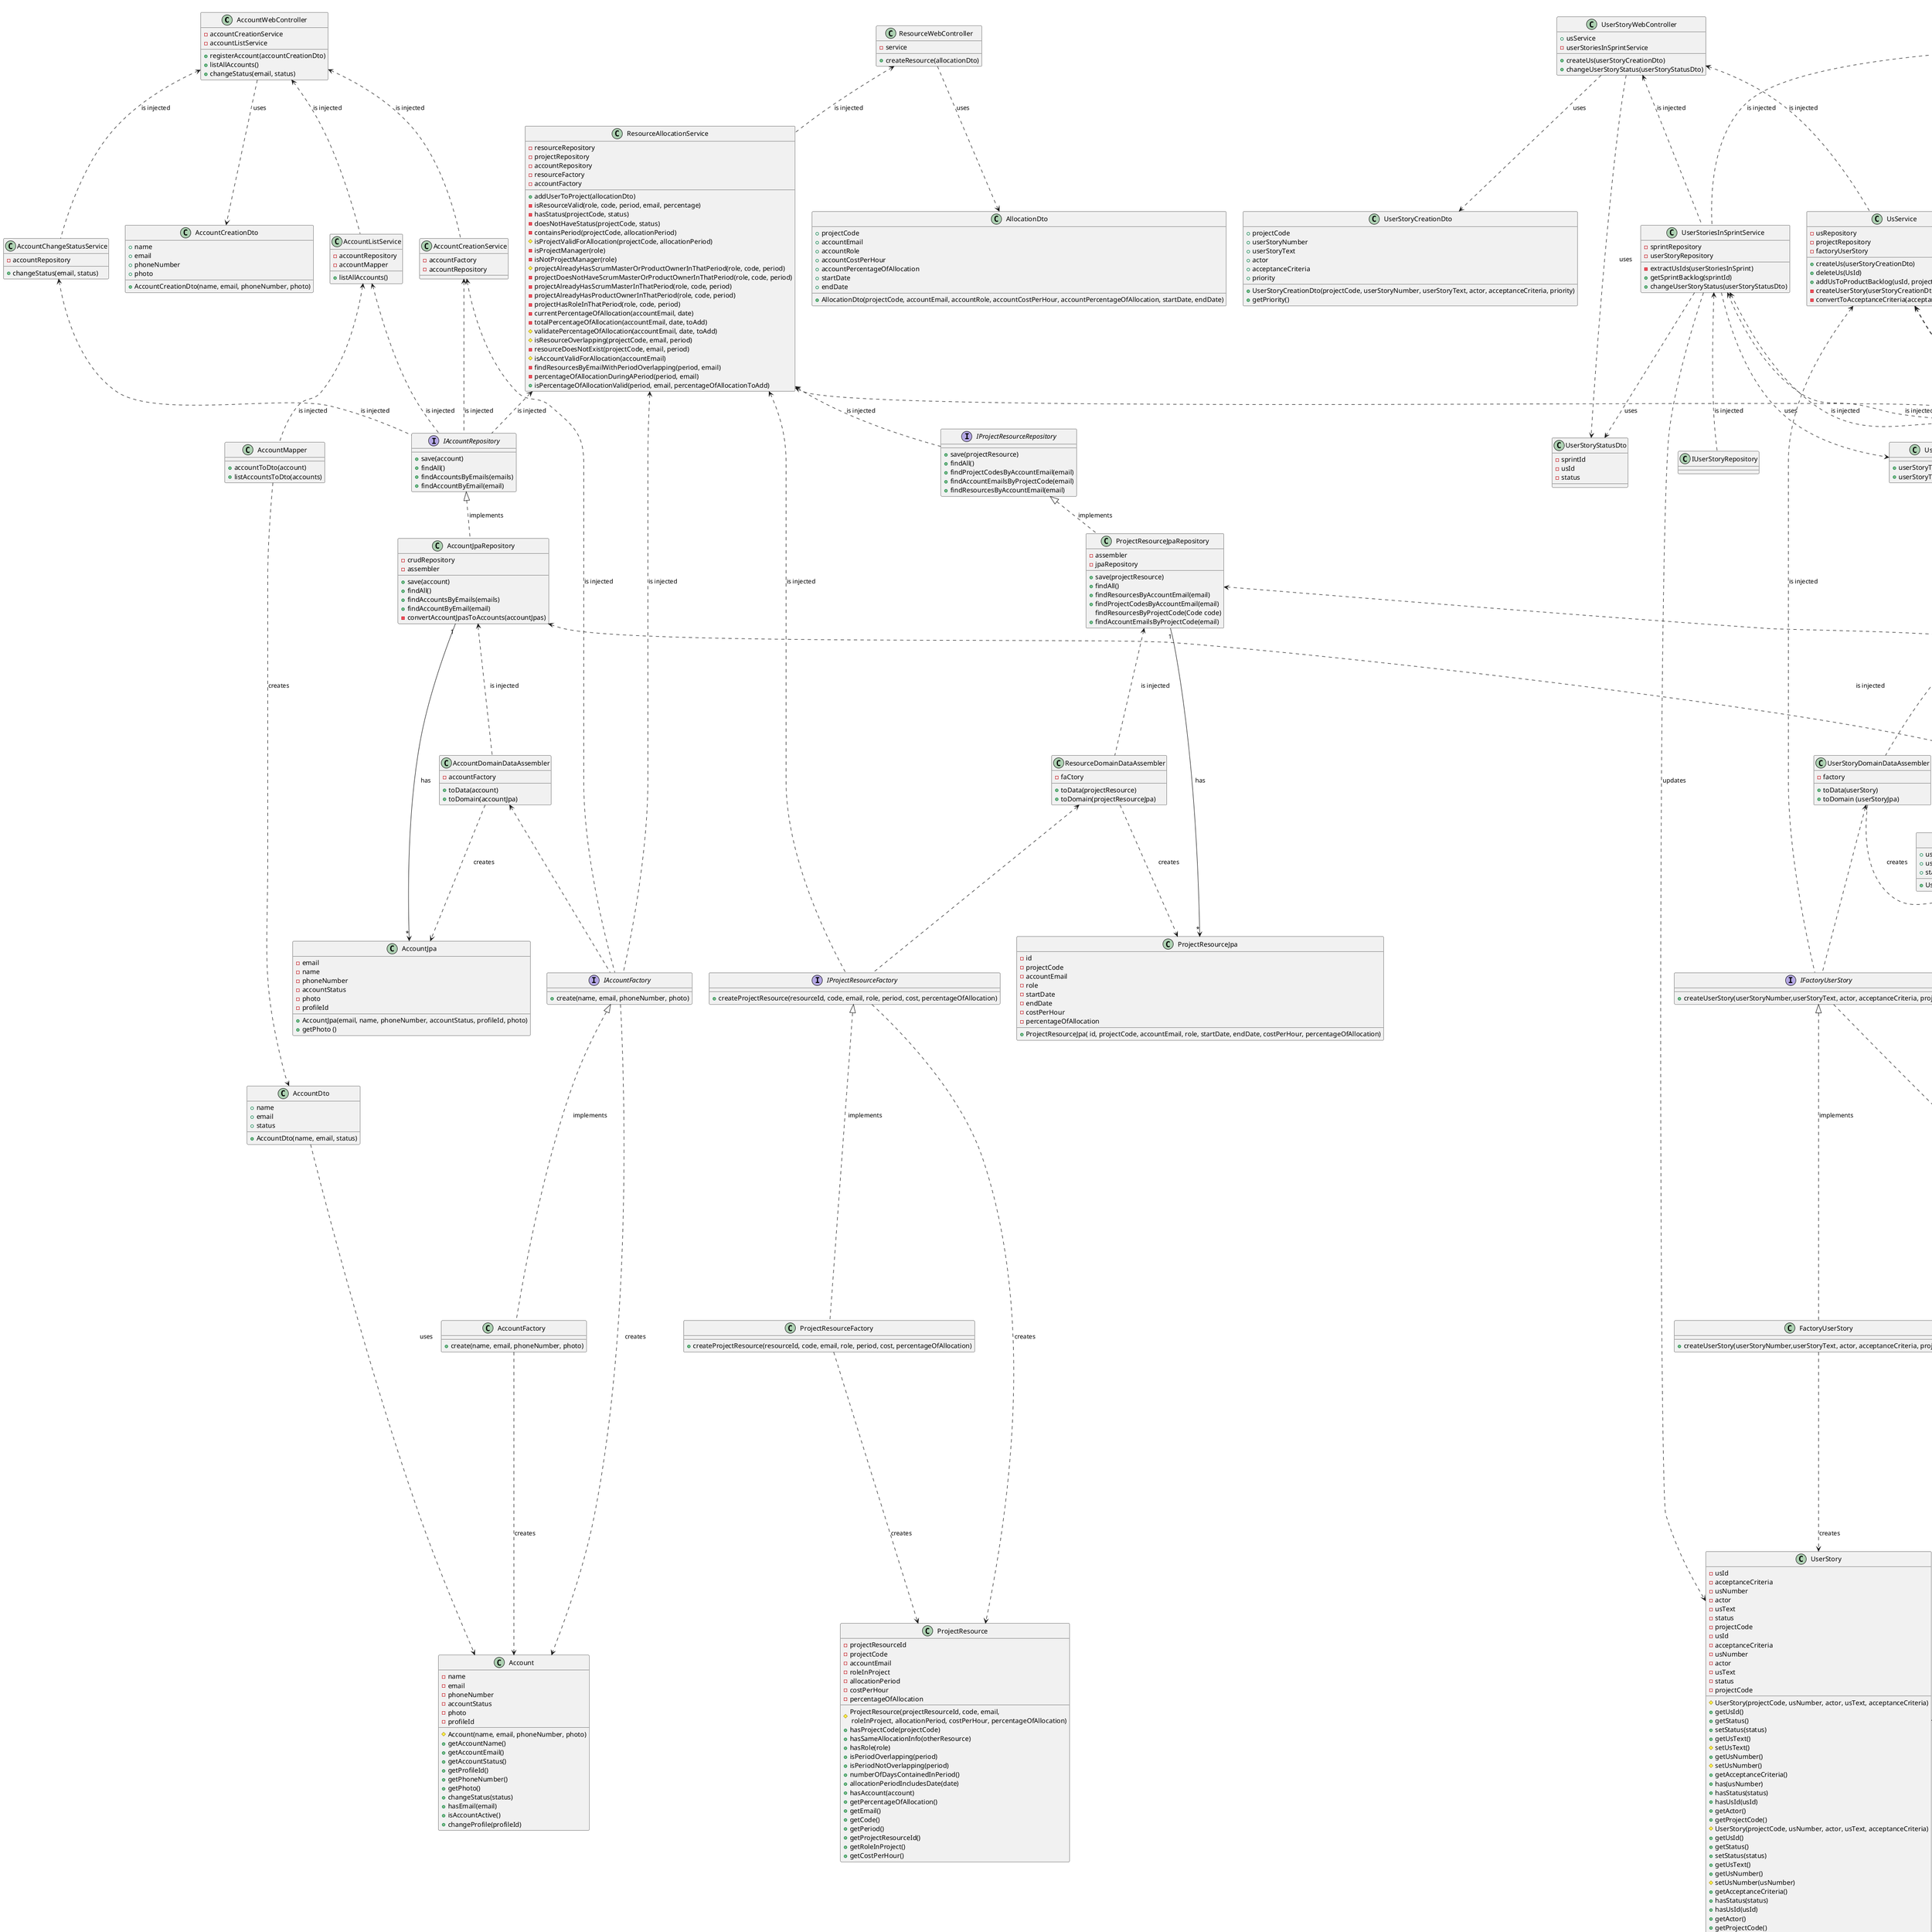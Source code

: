 @startuml

/'WEB CONTROLLERS'/

class AccountWebController {
- accountCreationService
- accountListService
+ registerAccount(accountCreationDto)
+ listAllAccounts()
+ changeStatus(email, status)
}

class BusinessSectorWebController {
- service
+ createBusinessSector(businessSectorCreationDto)
+ listAllBusinessSectors()
}

class CustomerWebController {
- createService
- listService
+ addCustomer(dto)
}

class ProfileWebController {
- service
+ createProfile(profileCreationDto)
}

class ProjectWebController {
- projectCreationService
- projectService
- projectListService
+ createProject(projectCreationDto)
+ listAllProjects()
+ getProductBacklog(code)
+ getProject(code)
}

class ResourceWebController {
- service
+ createResource(allocationDto)
}

class SprintWebController {
+ createSprintService
userStoriesInSprintService
+ createSprint(sprintCreationDto)
+ getSprintBacklog(sprintId)
+ addUserStoryToSprintBacklog(dto)
}

class TypologyWebController {
+ service
+ createTypology(dto)
+ listAllTypologies()
}

class UserStoryWebController {
+ usService
- userStoriesInSprintService
+ createUs(userStoryCreationDto)
+ changeUserStoryStatus(userStoryStatusDto)
}

/'SERVICES'/

class AccountChangeStatusService {
- accountRepository
+ changeStatus(email, status)
}

class AccountCreationService {
- accountFactory
- accountRepository
}

class AccountListService {
- accountRepository
- accountMapper
+ listAllAccounts()
}

class AddUserStoryToSprintBacklogService {
-sprintRepository
-usRepository
}

class BusinessSectorService {
- businessSectorRepository
- businessSectorMapper
- businessSectorFactory
}


class CreateSprintService{
- sprintRepository
- sprintFactory
- projectRepository
}

class CustomerService{
- repository
- factory
+ addCustomer(customerCreationDto)
}

class ProfileService{
- profileFactory
- profileRepository
+ createProfile(profileCreationDto)
- calculateNextProfileNumber()
}

class ProjectCreationService{
- factoryProject
- projectRepository
- typologyRepository
- businessSectorRepository
- customerRepository
+ createProject(projectCreationDto)
+ calculateNextProjectNumber()
+ getProjectByCode(code)
+ addProject(project)
}


class ProjectListService{
- projectRepository
- projectMapper
- customerRepository
+ requestAllProjects()
}

class ProjectService {
- factoryProject
- projectRepository
- usRepository
- userStoryMapper
- projectMapper
- customerRepository
}

class ResourceAllocationService {
- resourceRepository
- projectRepository
- accountRepository
- resourceFactory
- accountFactory
+ addUserToProject(allocationDto)
- isResourceValid(role, code, period, email, percentage)
- hasStatus(projectCode, status)
- doesNotHaveStatus(projectCode, status)
- containsPeriod(projectCode, allocationPeriod)
# isProjectValidForAllocation(projectCode, allocationPeriod)
- isProjectManager(role)
- isNotProjectManager(role)
# projectAlreadyHasScrumMasterOrProductOwnerInThatPeriod(role, code, period)
- projectDoesNotHaveScrumMasterOrProductOwnerInThatPeriod(role, code, period)
- projectAlreadyHasScrumMasterInThatPeriod(role, code, period)
- projectAlreadyHasProductOwnerInThatPeriod(role, code, period)
- projectHasRoleInThatPeriod(role, code, period)
- currentPercentageOfAllocation(accountEmail, date)
- totalPercentageOfAllocation(accountEmail, date, toAdd)
# validatePercentageOfAllocation(accountEmail, date, toAdd)
# isResourceOverlapping(projectCode, email, period)
- resourceDoesNotExist(projectCode, email, period)
# isAccountValidForAllocation(accountEmail)
- findResourcesByEmailWithPeriodOverlapping(period, email)
- percentageOfAllocationDuringAPeriod(period, email)
+ isPercentageOfAllocationValid(period, email, percentageOfAllocationToAdd)
}


class TypologyService {
- typologyRepository
- factoryTypology
- typologyMapper
+ createTypology(name)
+ requestAllTypologies()
}

class UsService {
- usRepository
- projectRepository
- factoryUserStory
+ createUs(userStoryCreationDto)
+ deleteUs(UsId)
+ addUsToProductBacklog(usId, projectCode, priority)
- createUserStory(userStoryCreationDto, projectCode)
- convertToAcceptanceCriteria(acceptanceCriteria)
}

class UserStoriesInSprintService{
- sprintRepository
- userStoryRepository
- extractUsIds(userStoriesInSprint)
+ getSprintBacklog(sprintId)
+ changeUserStoryStatus(userStoryStatusDto)
}

class CustomerListService{
- repository
- mapper
}

class SprintStatusChangeService {
- iSprintRepository
+ changeStatus(sprintStatusChangeDto)
- openSprint(sprint)
}

/'REPOSITORIES'/
interface CrudRepository {
+ save()
+ saveAll(entities)
+ findById(id)
+ existsById(id)
+ findAll()
+ findAllById(ids)
+ count()
+ deleteById(id)
+ delete(entity)
+  deleteAllById(ids)
+ deleteAll(entities)
+ deleteAll()
}

interface IAccountJpaRepository {

}

interface IAccountRepository {
+ save(account)
+ findAll()
+ findAccountsByEmails(emails)
+ findAccountByEmail(email)
}

class AccountJpaRepository{
- crudRepository
- assembler
+ save(account)
+ findAll()
+ findAccountsByEmails(emails)
+ findAccountByEmail(email)
- convertAccountJpasToAccounts(accountJpas)
}

interface ISprintJpaRepository{
+ findById(id)
+ count()
+ save(sprint)
+ findByProjectCode(projectCode)
+ existsById(id)
}

interface ISprintRepository{
+ findById(sprintId)
+ count()
+ save(sprint)
+ findByProjectCode(projectCode)
}

class SprintRepositoryJpa{
- iSprintJpaRepository
- sprintDomainDataAssembler
+ findById(sprintId)
+ count()
+ save(sprint)
+ findByProjectCode(projectCode)
}

interface IUserStoryJpaRepository{
+ save(userStory)
+ deleteByUsId(usId)
+ existsByUsId(usId)
+ findAllByUsIdIn(usId)
}

interface IUsRepository{
+ save(userStory)
+ delete(usId)
+ getListOfUsWithMatchingIds(usId)
}

class UserStoryRepositoryJpa{
- repository
- assembler
+ save(userStory)
+ delete(usId)
+ getListOfUsWithMatchingIds(usId)
}

interface IBusinessSectorJpaRepository {
+ findByName(businessSectorName)
+ count()
+ save(businessSector)
+ findAll()
}

interface IBusinessSectorRepository{
+ save(businessSector))
+ count()
+ getBusinessSectorIdByName(businessSectorName)
+ findAll()
}

class BusinessSectorJpaRepository{
- crudRepository
- assembler
+ save(businessSector)
+ count()
+ getBusinessSectorIdByName(businessSectorName)
+ findAll()
}

interface IProfileJpaRepository {
+ findByProfileName(profileName)
}

interface IProfileRepository{
+ save(profile)
+ count()
+ findByProfileName(profileName)
}

class ProfileJpaRepository{
- assembler
- jpaRepository
+ save(profile)
+ count()
+ findByProfileName(profileName)
}

interface IProjectJpaRepository {
+ findByProjectCode(projectCode)
+ count()
+ findAll()
+ findAllByProjectCodeIn(projectCode)
}

interface IProjectRepository{
+ findByCode(code)
+ count()
+ save(project)
+ findAll()
+ findAllByProjectCodes(projectCodes)
}

class ProjectRepositoryJpa{
- projectJpaRepository
- assembler
+ findByCode(code)
+ count()
+ save(project)
+ findAll()
+ findAllByProjectCodes(projectCodes)
}

interface ICustomerJpaRepository {
+ existsByCustomerId(taxId)
+ findByCustomerId(taxId)
+ findByCustomerName(name)
}

interface ICustomerRepository{
+ save(customer)
+ findCustomerNameByTaxId(taxId)
+ findCustomerTaxIdByName(customerName)
+ findAll()
}

class CustomerJpaRepository{
- crudRepository
- assembler
+ save(customer)
+ findCustomerNameByTaxId(taxId)
+ findCustomerTaxIdByName(customerName)
+ findAll()
}

interface ITypologyJpaRepository{
+ findByTypologyName(typologyName)
+ findAll()
}

interface ITypologyRepository{
+ save(typology)
+ count()
+ findTypologyIdByTypologyName(typologyName)
+ findAll()
}

class TypologyJpaRepository{
- crudRepository
- assembler
+ save(typology)
+ count()
+ findTypologyIdByTypologyName(typologyName)
+ findAll()
}

interface IProjectResourceJpaRepository{
+ findAllByAccountEmail(email)
+ findAllByProjectCode(code)
}

interface IProjectResourceRepository{
+ save(projectResource)
+ findAll()
+ findProjectCodesByAccountEmail(email)
+ findAccountEmailsByProjectCode(email)
+ findResourcesByAccountEmail(email)
}

class ProjectResourceJpaRepository{
- assembler
- jpaRepository
+ save(projectResource)
+ findAll()
+ findResourcesByAccountEmail(email)
+ findProjectCodesByAccountEmail(email)
findResourcesByProjectCode(Code code)
+ findAccountEmailsByProjectCode(email)
}

/'FACTORIES'/

interface IAccountFactory {
+ create(name, email, phoneNumber, photo)
}

class AccountFactory{
+ create(name, email, phoneNumber, photo)
}

interface IBusinessSectorFactory {
+ createBusinessSector(businessSectorNumber, businessSectorName)
}

class BusinessSectorFactory{
+ createBusinessSector(businessSectorNumber, businessSectorName)
}

interface ISprintFactory {
+ createSprint(projectCode, sprintId, sprintNumber, period)
}

class SprintFactory{
+ createSprint(projectCode, sprintId, sprintNumber, period)
}

interface ICustomerFactory {
+ createCustomer(customerTaxId, customerName)
}

class CustomerFactory{
+ createCustomer(customerTaxId, customerName)
}

interface IProfileFactory {
+ createProfile(profileName, idProfileNumber)
}

class ProfileFactory{
+ createProfile(profileName, idProfileNumber)
}

interface IFactoryProject {
+ createProject(projectNumber, projectName, description,\n businessSectorId, customerTaxId, projectTypologyId)
}

class FactoryProject{
+ createProject(projectNumber, projectName, description,\n businessSectorId, customerTaxId, projectTypologyId)
}

interface IProjectResourceFactory {
+ createProjectResource(resourceId, code, email, role, period, cost, percentageOfAllocation)
}

class ProjectResourceFactory{
+ createProjectResource(resourceId, code, email, role, period, cost, percentageOfAllocation)
}

interface ITypologyFactory {
+ createTypology(typologyNumber, typologyName)
}

class TypologyFactory{
+ createTypology(typologyNumber, typologyName)
}

interface IFactoryUserStory {
+ createUserStory(userStoryNumber,userStoryText, actor, acceptanceCriteria, projectCode)
}

class FactoryUserStory{
+ createUserStory(userStoryNumber,userStoryText, actor, acceptanceCriteria, projectCode)
}

/'MAPPERS'/

class AccountMapper {
+ accountToDto(account)
+ listAccountsToDto(accounts)
}

class BusinessSectorMapper {
+ businessSectorToDto(businessSector)
}

class ProjectMapper {
+ projectToDto(project, customerName)
}

class UserStoryMapper {
+ userStoryToDto(userStory)
+ userStoryToDtoList(userStories)
}

class TypologyMapper {
+ typologyToDto(typology)
}

class CustomerMapper {
+ customerToDto(customer)
}


/'DTOS'/

class AccountDto{
+ name
+ email
+ status
+ AccountDto(name, email, status)
}

class AccountCreationDto {
+ name
+ email
+ phoneNumber
+ photo
+ AccountCreationDto(name, email, phoneNumber, photo)
}

class BusinessSectorDto {
+ name
+ id
+ BusinessSectorDto(name, id)
}

class CustomerCreationDto {
- customerTaxId
- customerName
+ CustomerCreationDto(customerTaxId, customerName)
+ getCustomerTaxId()
+ getCustomerName()
}

class ProfileCreationDto {
+ profileName
+ ProfileCreationDto(profileName)
}

class ProjectCreationDto {
+ projectName
+ projectDescription
+ businessSectorId
+ customerId
+ typologyId
+ ProfileCreationDto(projectName, projectDescription,\n businessSectorId, customerId, typologyId)
}

class ProjectDto{
+ code
+ projectName
+ customerName
+ status
+ startDate
+ endDate
+ ProjectDto(code, projectName, customerName, status, startDate, endDate)
}

class UserStoryDto {
+ userStoryNumber
+ userStoryText
+ status
+ UserStoryDto(userStoryNumber, userStoryText, status)
}

class TypologyDto {
+ typologyId
+ typologyName
+ TypologyDto(typologyId, typologyName)
}

class UserStoryCreationDto {
+ projectCode
+ userStoryNumber
+ userStoryText
+ actor
+ acceptanceCriteria
+ priority
+ UserStoryCreationDto(projectCode, userStoryNumber, userStoryText, actor, acceptanceCriteria, priority)
+ getPriority()
}

class BusinessSectorCreationDto {
+ name
+ BusinessSectorCreationDto(name)
}

class AllocationDto{
+ projectCode
+ accountEmail
+ accountRole
+ accountCostPerHour
+ accountPercentageOfAllocation
+ startDate
+ endDate
+ AllocationDto(projectCode, accountEmail, accountRole, accountCostPerHour, accountPercentageOfAllocation, startDate, endDate)
}

class SprintCreationDto{
+ projectCode
+ startDate
+ SprintCreationDto(projectCode, startDate)
}

class TypologyCreationDto{
+ typologyName
+ TypologyCreationDto(typologyName)
+ getTypologyName()
}

class CustomerDto {
+ name
+ taxIdNumber
}

class SprintStatusChangeDto {
+ sprintId
+ status
}

class UserStoryStatusDto{
- sprintId
- usId
- status
}

/'ENTITIES'/

class Account{
- name
- email
- phoneNumber
- accountStatus
- photo
- profileId
# Account(name, email, phoneNumber, photo)
+ getAccountName()
+ getAccountEmail()
+ getAccountStatus()
+ getProfileId()
+ getPhoneNumber()
+ getPhoto()
+ changeStatus(status)
+ hasEmail(email)
+ isAccountActive()
+ changeProfile(profileId)
}

class Sprint {
- sprintId
- sprintNumber
- projectCode
- period
- userStoriesInSprint
+ getUserStoriesInSprint()
}

class UserStory{
- usId
- acceptanceCriteria
- usNumber
- actor
- usText
- status
- projectCode
# UserStory(projectCode, usNumber, actor, usText, acceptanceCriteria)
+ getUsId()
+ getStatus()
+ setStatus(status)
+ getUsText()
# setUsText()
+ getUsNumber()
# setUsNumber()
+ getAcceptanceCriteria()
+ has(usNumber)
+ hasStatus(status)
+ hasUsId(usId)
+ getActor()
+ getProjectCode()
}

class BusinessSector{
- id
- name
# BusinessSector(idNumber, name)
+ getBusinessSectorId()
+ getBusinessSectorName()
}

class Profile{
- profileId
- profileName
# Profile(profileName, idProfileNumber)
+ getProfileName()
+ getProfileId()
+ hasName(profileName)
}

class Project {
- projectCode
- budget
- projectName
- description
- projectStatus
- numberOfPlannedSprints
- period
- sprintDuration
- getBusinessSectorId
- customerTaxId
- projectTypologyId
- productBacklog
# Project(projectNumber, projectName, description, businessSectorId, customerTaxId, projectTypologyId)
+ getProjectCode()
+ setProjectStatus(projectStatus)
+ getProjectName()
+ getDescription()
+ getBusinessSectorId()
+ getCustomerId()
+ getProjectTypologyId()
+ setSprintDuration(sprintDuration)
+ isPeriodAssigned(period)
+ isBudgetAssigned(budget)
+ isNumberOfPlannedSprintsDefined(numberOfPlannedSprints
+ hasProjectCode(code)
+ addUserStory(priority, usId)
+ getProductBacklog()
+ getProjectStatus()
+ hasStatus(projectStatus)
+ getStartDate()
+ getEndDate()
+ getSprintDuration()
+ getBudget()
+ getPlannedSprints()
+ getProductBacklogId()
+ contains(period)
+ containsCurrentDate()
}

class Customer {
- customerTaxId
- customerName
# Customer(customerTaxId, customerName)
+ hasTaxId(taxId)
+ getName()
+ getTaxId()
}

class Typology {
- typologyId
- name
# Typology(typologyNumber, typologyName)
+ getTypologyName()
+ getTypologyId()
}

class ProjectResource {
- projectResourceId
- projectCode
- accountEmail
- roleInProject
- allocationPeriod
- costPerHour
- percentageOfAllocation
# ProjectResource(projectResourceId, code, email,\n roleInProject, allocationPeriod, costPerHour, percentageOfAllocation)
+ hasProjectCode(projectCode)
+ hasSameAllocationInfo(otherResource)
+ hasRole(role)
+ isPeriodOverlapping(period)
+ isPeriodNotOverlapping(period)
+ numberOfDaysContainedInPeriod()
+ allocationPeriodIncludesDate(date)
+ hasAccount(account)
+ getPercentageOfAllocation()
+ getEmail()
+ getCode()
+ getPeriod()
+ getProjectResourceId()
+ getRoleInProject()
+ getCostPerHour()
}

class UserStory {
- usId
- acceptanceCriteria
- usNumber
- actor
- usText
- status
- projectCode
# UserStory(projectCode, usNumber, actor, usText, acceptanceCriteria)
+ getUsId()
+ getStatus()
+ setStatus(status)
+ getUsText()
+ getUsNumber()
# setUsNumber(usNumber)
+ getAcceptanceCriteria()
+ hasStatus(status)
+ hasUsId(usId)
+ getActor()
+ getProjectCode()
}

/'ENTITIES JPA'/
class AccountJpa{
- email
- name
- phoneNumber
- accountStatus
- photo
- profileId
+ AccountJpa(email, name, phoneNumber, accountStatus, profileId, photo)
+ getPhoto ()
}

class BusinessSectorJpa{
- idNumber
- name
+ BusinessSectorJpa(idNumber, name)
}

class CustomerJpa{
- customerTaxId
- customerName
+ CustomerJpa(customerTaxId, customerName)
+ getCustomerTaxId()
+ getCustomerName()
}

class ProfileJpa{
- profileId
- profileName
+ ProfileJpa(profileId, profileName)
}

class ProjectJpa{
- projectCode
- budget
- projectName
- description
- projectStatus
- numberOfPlannedSprints
- startDate
- endDate
- sprintDuration
- businessSectorId
- customerTaxId
- projectTypologyId
- productBacklog
+ ProjectJpa(projectCode,budget, projectName, description, projectStatus,\n numberOfPlannedSprints, startDate, endDate, sprintDuration,\n businessSectorId, customerTaxId, projectTypologyId, productBacklog)
}

class ProjectResourceJpa{
- id
- projectCode
- accountEmail
- role
- startDate
- endDate
- costPerHour
- percentageOfAllocation
+ ProjectResourceJpa( id, projectCode, accountEmail, role, startDate, endDate, costPerHour, percentageOfAllocation)
}

class SprintJpa{
- sprintId
- sprintNumber
- projectCode
- startDate
- endDate
+ SprintJpa(sprintId, sprintNumber, projectCode, startDate, endDate)
}

class TypologyJpa{
- typologyId
- typologyName
+ TypologyJpa(typologyId, typologyName)
}

class UserStoryJpa{
- usId
- acceptanceCriteria
- usNumber
- actor
- usText
- status
- projectCode
+ UserStoryJpa( usId, acceptanceCriteria, usNumber, actor, usText, status, projectCode)
}

/'ASSEMBLERS JPA'/
class AccountDomainDataAssembler{
- accountFactory
+ toData(account)
+ toDomain(accountJpa)
}

class BusinessSectorDomainDataAssembler{
- factory
+ toData(businessSector)
+ toDomain(businessSectorJpa)
}

class CustomerDomainDataAssembler{
- factory
+ toData(customer)
+ toDomain(customerJpa)
}

class ProfileDomainDataAssembler{
- profileFactory
+ toData(profile)
+ toDomain(profileJpa)
}

class ProjectDomainDataAssembler{
- factoryProject
+ toData(project)
- createProductBacklogJpa(project)
+ toDomain(projectJpa)
}

class ResourceDomainDataAssembler{
- faCtory
+ toData(projectResource)
+ toDomain(projectResourceJpa)
}

class SprintDomainDataAssembler{
+ toData(sprint)
+ toDomain(sprintJpa)
}

class TypologyDomainDataAssembler{
- factory
+ toData(typology)
+ toDomain(typologyJpa)
}

class UserStoryDomainDataAssembler{
- factory
+ toData(userStory)
+ toDomain (userStoryJpa)
}

/'Account'/
AccountWebController ..> AccountCreationDto: uses

AccountWebController <.. AccountCreationService: is injected
AccountCreationService <.. IAccountRepository: is injected
AccountCreationService <.. IAccountFactory: is injected

AccountWebController <.. AccountListService: is injected
AccountListService <.. IAccountRepository: is injected
AccountListService <.. AccountMapper: is injected

AccountWebController <.. AccountChangeStatusService: is injected
AccountChangeStatusService <.. IAccountRepository: is injected

IAccountRepository <|.. AccountJpaRepository: implements
AccountJpaRepository <.. IAccountJpaRepository: is injected
IAccountJpaRepository <|-- CrudRepository: extends
AccountJpaRepository <.. AccountDomainDataAssembler: is injected
AccountDomainDataAssembler ..> AccountJpa: creates
AccountDomainDataAssembler <.. IAccountFactory
IAccountFactory ..> Account: creates
AccountJpaRepository "1"--> "*"AccountJpa: has

IAccountFactory <|.. AccountFactory: implements
AccountFactory ..> Account: creates

AccountMapper ..> AccountDto: creates
AccountDto ..> Account: uses


/'Business Sector'/
BusinessSectorWebController ..> BusinessSectorCreationDto: uses

BusinessSectorWebController <.. BusinessSectorService: is injected
BusinessSectorService <.. IBusinessSectorRepository: is injected
BusinessSectorService <.. BusinessSectorMapper: is injected
BusinessSectorService <.. IBusinessSectorFactory: is injected

IBusinessSectorRepository <|.. BusinessSectorJpaRepository: implements
BusinessSectorJpaRepository <.. IBusinessSectorJpaRepository: is injected
IBusinessSectorJpaRepository <|-- CrudRepository: extends
BusinessSectorJpaRepository <.. BusinessSectorDomainDataAssembler: is injected
BusinessSectorDomainDataAssembler ..> BusinessSectorJpa: creates
BusinessSectorDomainDataAssembler <.. IBusinessSectorFactory
IBusinessSectorFactory ..> BusinessSector: creates
BusinessSectorJpaRepository "1"--> "*"BusinessSectorJpa: has

BusinessSectorMapper ..> BusinessSectorDto: creates
BusinessSectorDto ..> BusinessSector: uses

IBusinessSectorFactory <|.. BusinessSectorFactory: implements
BusinessSectorFactory ..> BusinessSector: creates


/'Customer'/
CustomerWebController ..> CustomerCreationDto: uses

CustomerWebController <.. CustomerService: is injected
CustomerService <.. ICustomerRepository: is injected
CustomerService <.. ICustomerFactory: is injected

CustomerWebController <.. CustomerListService: is injected
CustomerListService <.. ICustomerRepository: is injected
CustomerListService <.. CustomerMapper: is injected

ICustomerFactory <.. CustomerFactory: implements
CustomerFactory ..> Customer: creates

ICustomerRepository <|.. CustomerJpaRepository: implements
CustomerJpaRepository <.. ICustomerJpaRepository: is injected
ICustomerJpaRepository <|-- CrudRepository: extends
CustomerJpaRepository <.. CustomerDomainDataAssembler: is injected
CustomerDomainDataAssembler ..> CustomerJpa: creates
CustomerDomainDataAssembler <.. ICustomerFactory
ICustomerFactory ..> Customer: creates
CustomerJpaRepository "1" --> "*" CustomerJpa: has

CustomerMapper ..> CustomerDto: creates
CustomerDto ..> Customer: uses


/'Profile'/
ProfileWebController ..> ProfileCreationDto: uses

ProfileWebController <.. ProfileService: is injected
ProfileService <.. IProfileFactory: is injected
ProfileService <.. IProfileRepository: is injected

IProfileFactory <|.. ProfileFactory: implements
ProfileFactory ..> Profile: creates

IProfileRepository <|.. ProfileJpaRepository: implements
ProfileJpaRepository <.. IProfileJpaRepository: is injected
IProfileJpaRepository <|-- CrudRepository: extends
ProfileJpaRepository <.. ProfileDomainDataAssembler: is injected
ProfileDomainDataAssembler ..> ProfileJpa: creates
ProfileDomainDataAssembler <.. IProfileFactory
IProfileFactory ..> Profile: creates
ProfileJpaRepository "1" --> "*" ProfileJpa: has

/'Project'/
ProjectWebController ..> ProjectCreationDto: uses

ProjectWebController <.. ProjectCreationService: is injected
ProjectCreationService <.. IFactoryProject: is injected
ProjectCreationService <.. IProjectRepository: is injected
ProjectCreationService <.. ITypologyRepository: is injected
ProjectCreationService <.. IBusinessSectorRepository: is injected
ProjectCreationService <.. ICustomerRepository: is injected

ProjectWebController <.. ProjectService: is injected
ProjectService <.. IFactoryProject: is injected
ProjectService <.. IProjectRepository: is injected
ProjectService <.. IUsRepository: is injected
ProjectService <.. UserStoryMapper: is injected
ProjectService <.. ProjectMapper: is injected
ProjectService <.. ICustomerRepository: is injected

ProjectWebController <.. ProjectListService: is injected
ProjectListService <.. IProjectRepository: is injected
ProjectListService <.. ProjectMapper: is injected
ProjectListService <.. ICustomerRepository: is injected

IFactoryProject <|.. FactoryProject: implements
FactoryProject ..> Project: creates

IProjectRepository <|.. ProjectRepositoryJpa: implements
ProjectRepositoryJpa <.. IProjectJpaRepository: is injected
IProjectJpaRepository <|-- CrudRepository: extends
ProjectRepositoryJpa <.. ProjectDomainDataAssembler: is injected
ProjectDomainDataAssembler ..> ProjectJpa: creates
ProjectDomainDataAssembler <.. IProjectFactory
IProjectFactory ..> Project: creates
ProjectRepositoryJpa "1" --> "*" ProjectJpa: has

ProjectMapper ..> ProjectDto: creates
ProjectDto ..> Project: uses

/'Resource'/
ResourceWebController ..> AllocationDto: uses

ResourceWebController <.. ResourceAllocationService: is injected
ResourceAllocationService <.. IProjectResourceRepository: is injected
ResourceAllocationService <.. IProjectRepository: is injected
ResourceAllocationService <.. IAccountRepository: is injected
ResourceAllocationService <.. IProjectResourceFactory: is injected
ResourceAllocationService <.. IAccountFactory: is injected

IProjectResourceRepository <|.. ProjectResourceJpaRepository: implements
ProjectResourceJpaRepository <.. IProjectResourceJpaRepository: is injected
IProjectResourceJpaRepository <|-- CrudRepository: extends
ProjectResourceJpaRepository <.. ResourceDomainDataAssembler: is injected
ResourceDomainDataAssembler ..> ProjectResourceJpa: creates
ResourceDomainDataAssembler <.. IProjectResourceFactory
IProjectResourceFactory ..> ProjectResource: creates
ProjectResourceJpaRepository "1" --> "*" ProjectResourceJpa: has

IProjectResourceFactory <|.. ProjectResourceFactory: implements
ProjectResourceFactory ..> ProjectResource: creates


/'Sprint'/
SprintWebController ..> SprintCreationDto: uses

SprintWebController <.. AddUserStoryToSprintBacklogService: is injected
SprintWebController <.. CreateSprintService: is injected
SprintWebController <.. UserStoriesInSprintService: is injected
CreateSprintService <.. ISprintRepository: is injected
CreateSprintService <.. ISprintFactory: is injected
CreateSprintService <.. IProjectRepository: is injected

ISprintFactory <|.. SprintFactory: implements
SprintFactory ..> Sprint: creates

AddUserStoryToSprintBacklogService <.. ISprintRepository: is injected
AddUserStoryToSprintBacklogService <.. IUsRepository: is injected

SprintStatusChangeService ..> SprintCreationDto: uses
SprintStatusChangeService <.. ISprintRepository: is injected


ISprintRepository <|.. SprintRepositoryJpa: implements
SprintRepositoryJpa <.. ISprintJpaRepository: is injected
ISprintJpaRepository <|-- CrudRepository: extends
SprintJpaRepository <.. SprintDomainDataAssembler: is injected
SprintDomainDataAssembler ..> SprintJpa: creates
SprintDomainDataAssembler <.. ISprintFactory
ISprintFactory ..> Sprint: creates
SprintRepositoryJpa "1" --> "*" SprintJpa: has

/'Typology'/
TypologyWebController ..> TypologyCreationDto: uses

TypologyWebController <.. TypologyService: is injected
TypologyService <.. ITypologyRepository: is injected
TypologyService <.. ITypologyFactory: is injected
TypologyService <.. TypologyMapper: is injected

ITypologyRepository <|.. TypologyJpaRepository: implements
TypologyJpaRepository <.. ITypologyJpaRepository: is injected
ITypologyJpaRepository <|-- CrudRepository: extends
TypologyJpaRepository <.. TypologyDomainDataAssembler: is injected
TypologyDomainDataAssembler ..> TypologyJpa: creates
TypologyDomainDataAssembler <.. ITypologyFactory
ITypologyFactory ..> Typology: creates
TypologyJpaRepository "1" --> "*" TypologyJpa: has

ITypologyFactory <|.. TypologyFactory: implements
TypologyFactory ..> Typology: creates

TypologyMapper ..> TypologyDto: creates
TypologyDto ..> Typology: uses


/'User Story'/
UserStoryWebController ..> UserStoryCreationDto: uses
UserStoryWebController ..> UserStoryStatusDto: uses

UserStoryWebController <.. UsService: is injected

UsService <.. IUsRepository: is injected
UsService <.. IProjectRepository: is injected
UsService <.. IFactoryUserStory: is injected

UserStoryWebController <.. UserStoriesInSprintService: is injected
UserStoriesInSprintService ..> UserStoryStatusDto: uses
UserStoriesInSprintService <.. ISprintRepository: is injected
UserStoriesInSprintService <.. IUsRepository: is injected
UserStoriesInSprintService <.. IUserStoryRepository: is injected
UserStoriesInSprintService ..> UserStoryMapper: uses
UserStoriesInSprintService ..> UserStory: updates

IUsRepository <|.. UserStoryRepositoryJpa: implements
UserStoryRepositoryJpa <.. IUserStoryJpaRepository: is injected
IUserStoryJpaRepository <|-- CrudRepository: extends
UserStoryRepositoryJpa <.. UserStoryDomainDataAssembler: is injected
UserStoryDomainDataAssembler ..> UserStoryJpa: creates
UserStoryDomainDataAssembler <.. IFactoryUserStory
IFactoryUserStory ..> Typology: creates
UserStoryRepositoryJpa "1" --> "*" Typology: has

IFactoryUserStory <|.. FactoryUserStory: implements
FactoryUserStory ..> UserStory: creates

UserStoryMapper ..> UserStoryDto: creates
UserStoryDto ..> UserStory: uses


@enduml